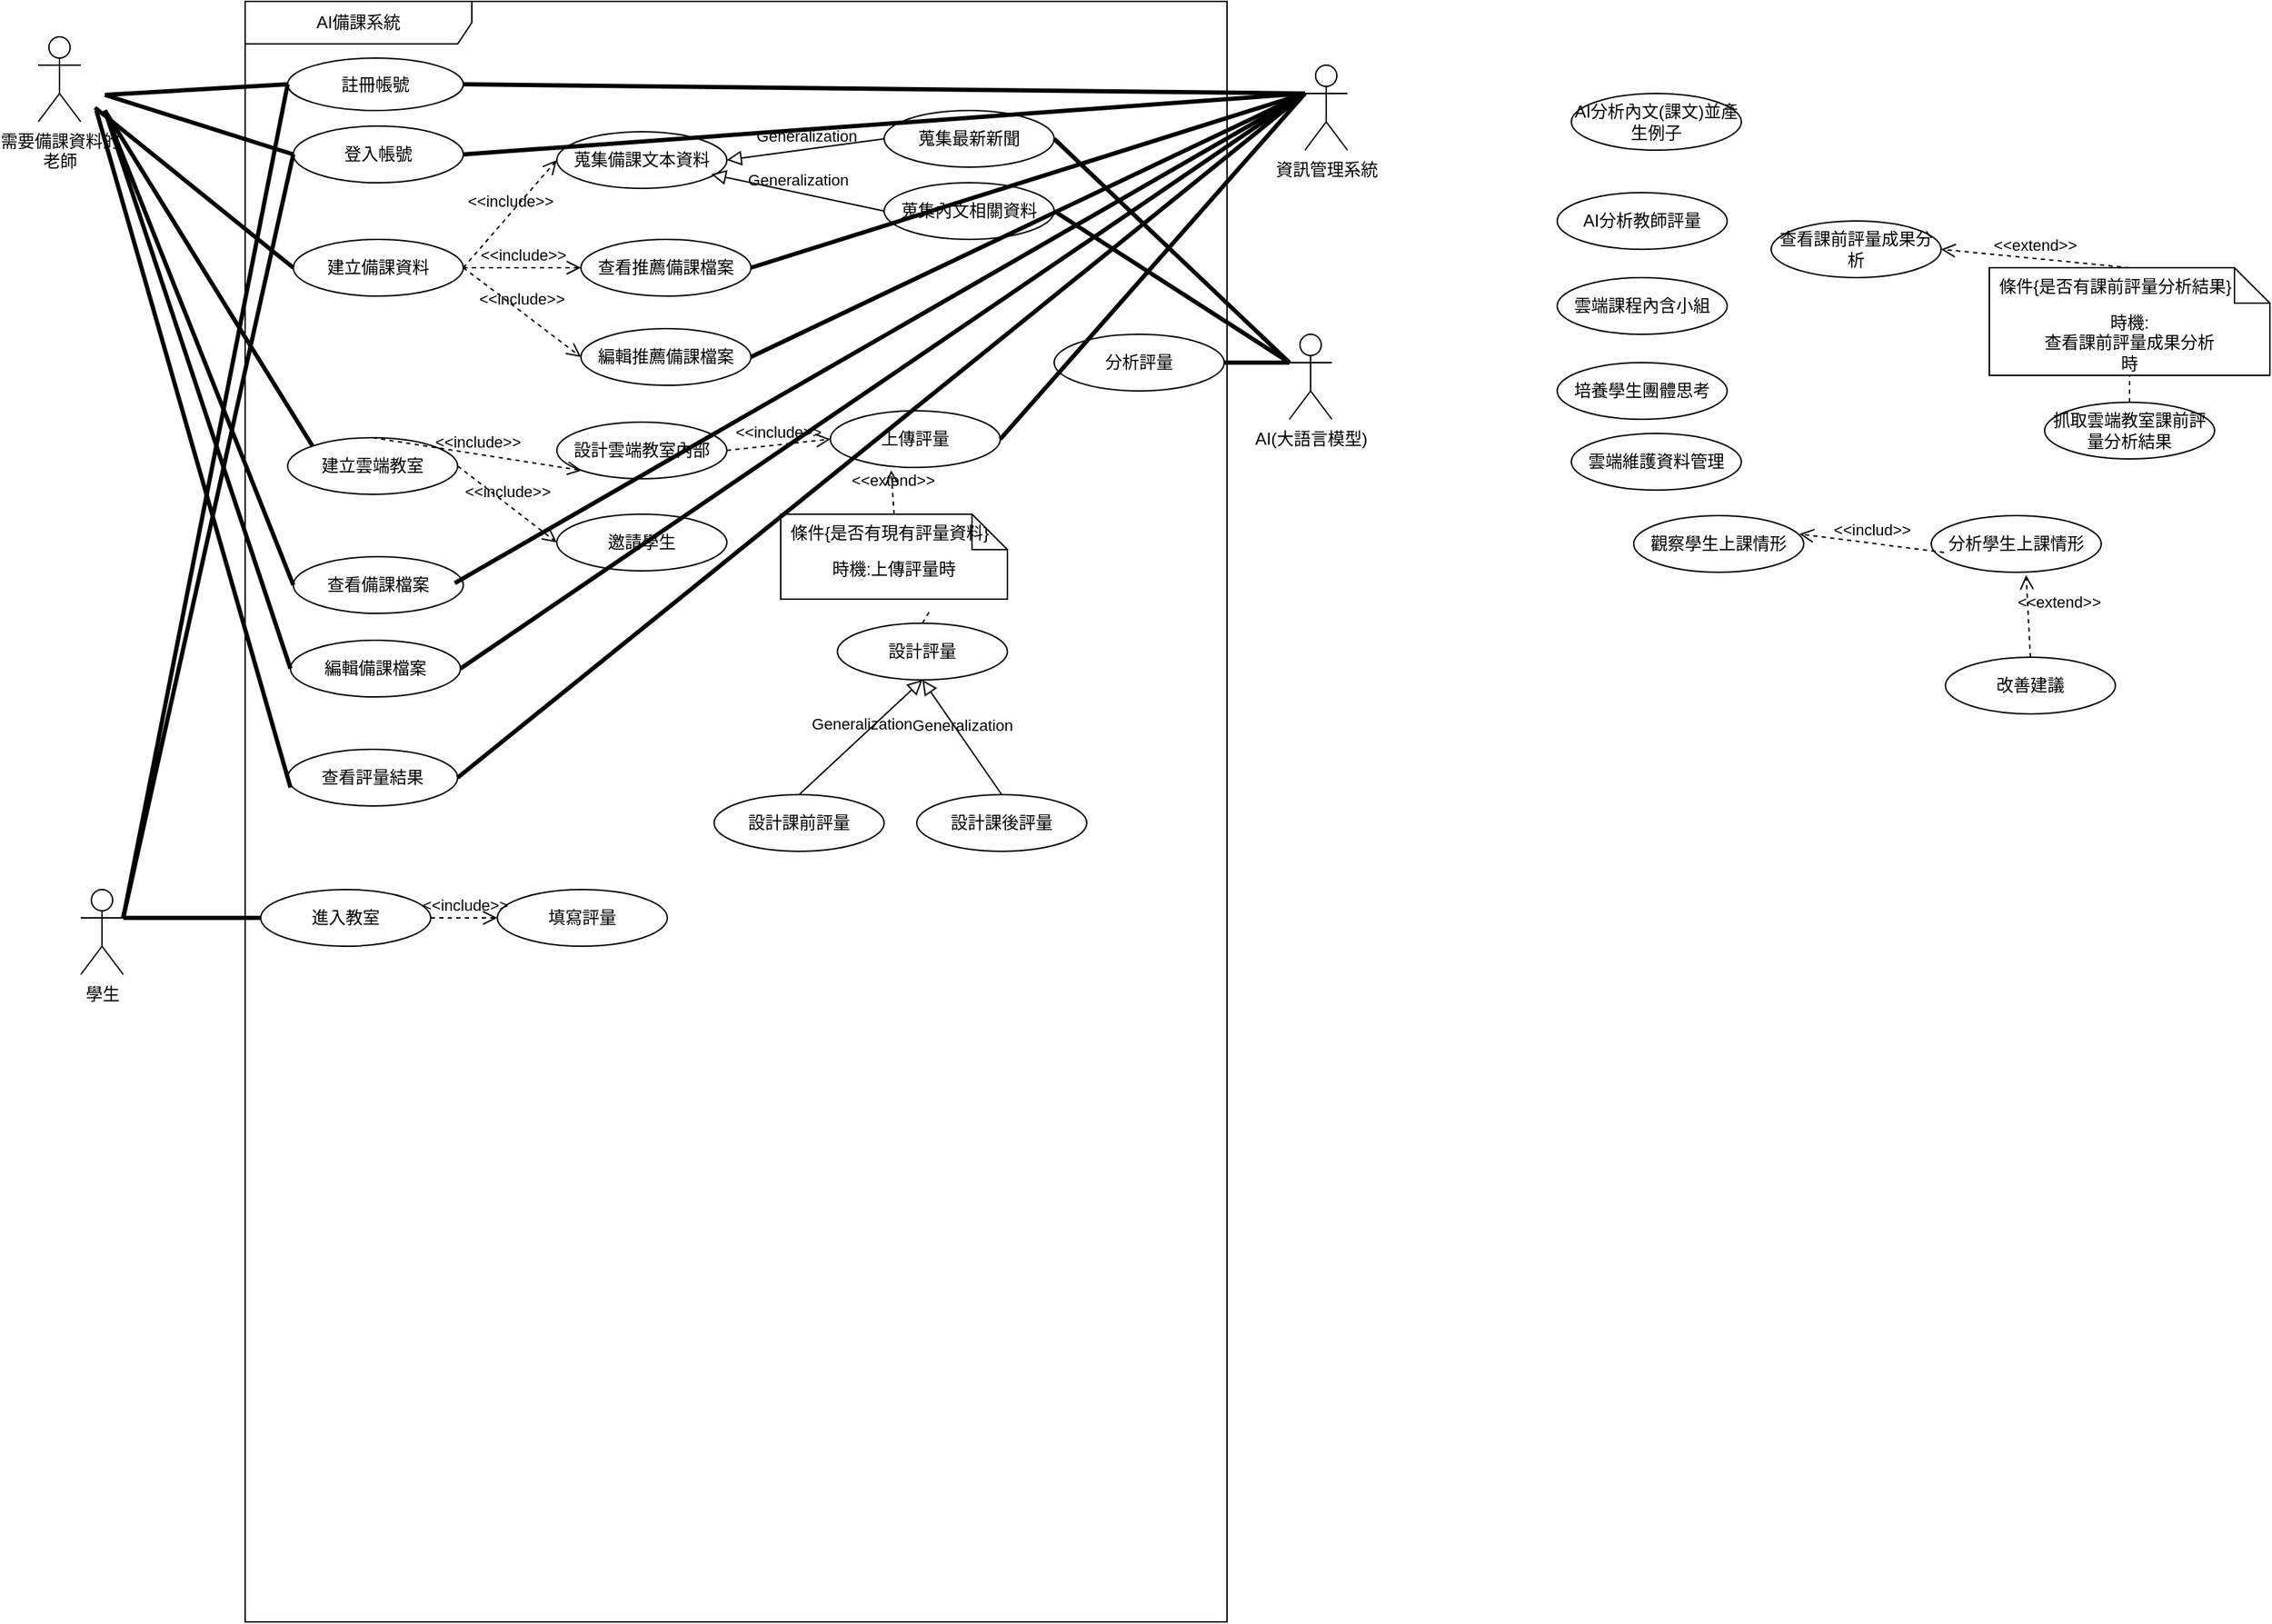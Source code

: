 <mxfile version="25.0.3" pages="2">
  <diagram name="第 1 页" id="czv0dz-GBIxx080b_6wI">
    <mxGraphModel dx="794" dy="1615" grid="1" gridSize="11" guides="1" tooltips="1" connect="1" arrows="1" fold="1" page="1" pageScale="1" pageWidth="827" pageHeight="1169" math="0" shadow="0">
      <root>
        <mxCell id="0" />
        <mxCell id="1" parent="0" />
        <mxCell id="lKGrQ2MK0r0M78TdMLY--1" value="需要備課資料的&lt;div&gt;老師&lt;/div&gt;&lt;div&gt;&lt;br&gt;&lt;/div&gt;" style="shape=umlActor;verticalLabelPosition=bottom;verticalAlign=top;html=1;" parent="1" vertex="1">
          <mxGeometry x="30" y="-360" width="30" height="60" as="geometry" />
        </mxCell>
        <mxCell id="Dm8r0YIzHr2bbyU3Pss4-1" value="AI備課系統" style="shape=umlFrame;whiteSpace=wrap;html=1;pointerEvents=0;recursiveResize=0;container=1;collapsible=0;width=160;" parent="1" vertex="1">
          <mxGeometry x="176" y="-385" width="693" height="1144" as="geometry" />
        </mxCell>
        <mxCell id="8fR5_x-3oUHtHIp3af_6-4" value="登入帳號" style="ellipse;html=1;whiteSpace=wrap;" parent="Dm8r0YIzHr2bbyU3Pss4-1" vertex="1">
          <mxGeometry x="34" y="88" width="120" height="40" as="geometry" />
        </mxCell>
        <mxCell id="8fR5_x-3oUHtHIp3af_6-3" value="&lt;div&gt;蒐集備課文本資料&lt;/div&gt;" style="ellipse;html=1;whiteSpace=wrap;" parent="Dm8r0YIzHr2bbyU3Pss4-1" vertex="1">
          <mxGeometry x="220" y="92" width="120" height="40" as="geometry" />
        </mxCell>
        <mxCell id="8fR5_x-3oUHtHIp3af_6-7" value="蒐集最新新聞" style="ellipse;html=1;whiteSpace=wrap;" parent="Dm8r0YIzHr2bbyU3Pss4-1" vertex="1">
          <mxGeometry x="451" y="77" width="120" height="40" as="geometry" />
        </mxCell>
        <mxCell id="8fR5_x-3oUHtHIp3af_6-8" value="蒐集內文相關資料" style="ellipse;html=1;whiteSpace=wrap;" parent="Dm8r0YIzHr2bbyU3Pss4-1" vertex="1">
          <mxGeometry x="451" y="128" width="120" height="40" as="geometry" />
        </mxCell>
        <mxCell id="2" value="註冊帳號" style="ellipse;html=1;whiteSpace=wrap;" parent="Dm8r0YIzHr2bbyU3Pss4-1" vertex="1">
          <mxGeometry x="30" y="40" width="124" height="37" as="geometry" />
        </mxCell>
        <mxCell id="9" value="Generalization" style="endArrow=block;html=1;rounded=0;align=center;verticalAlign=bottom;endFill=0;labelBackgroundColor=none;endSize=8;entryX=1;entryY=0.5;entryDx=0;entryDy=0;exitX=0;exitY=0.5;exitDx=0;exitDy=0;" parent="Dm8r0YIzHr2bbyU3Pss4-1" source="8fR5_x-3oUHtHIp3af_6-7" target="8fR5_x-3oUHtHIp3af_6-3" edge="1">
          <mxGeometry relative="1" as="geometry">
            <mxPoint x="198" y="200" as="sourcePoint" />
            <mxPoint x="203" y="260" as="targetPoint" />
            <Array as="points" />
          </mxGeometry>
        </mxCell>
        <mxCell id="10" value="" style="resizable=0;html=1;align=center;verticalAlign=top;labelBackgroundColor=none;" parent="9" connectable="0" vertex="1">
          <mxGeometry relative="1" as="geometry" />
        </mxCell>
        <mxCell id="11" value="Generalization" style="endArrow=block;html=1;rounded=0;align=center;verticalAlign=bottom;endFill=0;labelBackgroundColor=none;endSize=8;exitX=0;exitY=0.5;exitDx=0;exitDy=0;entryX=0.908;entryY=0.75;entryDx=0;entryDy=0;entryPerimeter=0;" parent="Dm8r0YIzHr2bbyU3Pss4-1" source="8fR5_x-3oUHtHIp3af_6-8" target="8fR5_x-3oUHtHIp3af_6-3" edge="1">
          <mxGeometry relative="1" as="geometry">
            <mxPoint x="261" y="141" as="sourcePoint" />
            <mxPoint x="143" y="209" as="targetPoint" />
            <Array as="points" />
          </mxGeometry>
        </mxCell>
        <mxCell id="12" value="" style="resizable=0;html=1;align=center;verticalAlign=top;labelBackgroundColor=none;" parent="11" connectable="0" vertex="1">
          <mxGeometry relative="1" as="geometry" />
        </mxCell>
        <mxCell id="14" value="建立雲端教室" style="ellipse;html=1;whiteSpace=wrap;" parent="Dm8r0YIzHr2bbyU3Pss4-1" vertex="1">
          <mxGeometry x="30" y="308" width="120" height="40" as="geometry" />
        </mxCell>
        <mxCell id="15" value="邀請學生" style="ellipse;html=1;whiteSpace=wrap;" parent="Dm8r0YIzHr2bbyU3Pss4-1" vertex="1">
          <mxGeometry x="220" y="362" width="120" height="40" as="geometry" />
        </mxCell>
        <mxCell id="16" value="&amp;lt;&amp;lt;include&amp;gt;&amp;gt;" style="endArrow=open;startArrow=none;endFill=0;startFill=0;endSize=8;html=1;verticalAlign=bottom;dashed=1;labelBackgroundColor=none;rounded=0;exitX=1;exitY=0.5;exitDx=0;exitDy=0;entryX=0;entryY=0.5;entryDx=0;entryDy=0;" parent="Dm8r0YIzHr2bbyU3Pss4-1" source="14" target="15" edge="1">
          <mxGeometry width="160" relative="1" as="geometry">
            <mxPoint x="154" y="231" as="sourcePoint" />
            <mxPoint x="272" y="231" as="targetPoint" />
            <mxPoint as="offset" />
          </mxGeometry>
        </mxCell>
        <mxCell id="18" value="建立備課資料" style="ellipse;html=1;whiteSpace=wrap;" parent="Dm8r0YIzHr2bbyU3Pss4-1" vertex="1">
          <mxGeometry x="34" y="168" width="120" height="40" as="geometry" />
        </mxCell>
        <mxCell id="19" value="&amp;lt;&amp;lt;include&amp;gt;&amp;gt;" style="endArrow=open;startArrow=none;endFill=0;startFill=0;endSize=8;html=1;verticalAlign=bottom;dashed=1;labelBackgroundColor=none;rounded=0;exitX=1;exitY=0.5;exitDx=0;exitDy=0;entryX=0;entryY=0.5;entryDx=0;entryDy=0;" parent="Dm8r0YIzHr2bbyU3Pss4-1" source="18" target="8fR5_x-3oUHtHIp3af_6-3" edge="1">
          <mxGeometry width="160" relative="1" as="geometry">
            <mxPoint x="165" y="69.5" as="sourcePoint" />
            <mxPoint x="283" y="69.5" as="targetPoint" />
          </mxGeometry>
        </mxCell>
        <mxCell id="20" value="查看推薦備課檔案" style="ellipse;html=1;whiteSpace=wrap;" parent="Dm8r0YIzHr2bbyU3Pss4-1" vertex="1">
          <mxGeometry x="237" y="168" width="120" height="40" as="geometry" />
        </mxCell>
        <mxCell id="22" value="編輯推薦備課檔案" style="ellipse;html=1;whiteSpace=wrap;" parent="Dm8r0YIzHr2bbyU3Pss4-1" vertex="1">
          <mxGeometry x="237" y="231" width="120" height="40" as="geometry" />
        </mxCell>
        <mxCell id="26" value="&amp;lt;&amp;lt;include&amp;gt;&amp;gt;" style="endArrow=open;startArrow=none;endFill=0;startFill=0;endSize=8;html=1;verticalAlign=bottom;dashed=1;labelBackgroundColor=none;rounded=0;exitX=1;exitY=0.5;exitDx=0;exitDy=0;entryX=0;entryY=0.5;entryDx=0;entryDy=0;" parent="Dm8r0YIzHr2bbyU3Pss4-1" source="18" target="22" edge="1">
          <mxGeometry width="160" relative="1" as="geometry">
            <mxPoint x="110" y="249" as="sourcePoint" />
            <mxPoint x="143" y="209" as="targetPoint" />
          </mxGeometry>
        </mxCell>
        <mxCell id="29" value="&amp;lt;&amp;lt;include&amp;gt;&amp;gt;" style="endArrow=open;startArrow=none;endFill=0;startFill=0;endSize=8;html=1;verticalAlign=bottom;dashed=1;labelBackgroundColor=none;rounded=0;exitX=1;exitY=0.5;exitDx=0;exitDy=0;entryX=0;entryY=0.5;entryDx=0;entryDy=0;" parent="Dm8r0YIzHr2bbyU3Pss4-1" source="18" target="20" edge="1">
          <mxGeometry width="160" relative="1" as="geometry">
            <mxPoint x="88" y="271" as="sourcePoint" />
            <mxPoint x="121" y="231" as="targetPoint" />
          </mxGeometry>
        </mxCell>
        <mxCell id="31" value="查看備課檔案" style="ellipse;html=1;whiteSpace=wrap;" parent="Dm8r0YIzHr2bbyU3Pss4-1" vertex="1">
          <mxGeometry x="34" y="392" width="120" height="40" as="geometry" />
        </mxCell>
        <mxCell id="23" value="設計評量" style="ellipse;html=1;whiteSpace=wrap;" parent="Dm8r0YIzHr2bbyU3Pss4-1" vertex="1">
          <mxGeometry x="418" y="439" width="120" height="40" as="geometry" />
        </mxCell>
        <mxCell id="24" value="設計課前評量" style="ellipse;html=1;whiteSpace=wrap;" parent="Dm8r0YIzHr2bbyU3Pss4-1" vertex="1">
          <mxGeometry x="331" y="560" width="120" height="40" as="geometry" />
        </mxCell>
        <mxCell id="25" value="設計課後評量" style="ellipse;html=1;whiteSpace=wrap;" parent="Dm8r0YIzHr2bbyU3Pss4-1" vertex="1">
          <mxGeometry x="474" y="560" width="120" height="40" as="geometry" />
        </mxCell>
        <mxCell id="35" value="Generalization" style="endArrow=block;html=1;rounded=0;align=center;verticalAlign=bottom;endFill=0;labelBackgroundColor=none;endSize=8;entryX=0.5;entryY=1;entryDx=0;entryDy=0;exitX=0.5;exitY=0;exitDx=0;exitDy=0;" parent="Dm8r0YIzHr2bbyU3Pss4-1" source="25" target="23" edge="1">
          <mxGeometry relative="1" as="geometry">
            <mxPoint x="264" y="484" as="sourcePoint" />
            <mxPoint x="141.96" y="466" as="targetPoint" />
            <Array as="points" />
          </mxGeometry>
        </mxCell>
        <mxCell id="36" value="" style="resizable=0;html=1;align=center;verticalAlign=top;labelBackgroundColor=none;" parent="35" connectable="0" vertex="1">
          <mxGeometry relative="1" as="geometry" />
        </mxCell>
        <mxCell id="37" value="Generalization" style="endArrow=block;html=1;rounded=0;align=center;verticalAlign=bottom;endFill=0;labelBackgroundColor=none;endSize=8;entryX=0.5;entryY=1;entryDx=0;entryDy=0;exitX=0.5;exitY=0;exitDx=0;exitDy=0;" parent="Dm8r0YIzHr2bbyU3Pss4-1" source="24" target="23" edge="1">
          <mxGeometry relative="1" as="geometry">
            <mxPoint x="281" y="505" as="sourcePoint" />
            <mxPoint x="161.96" y="459" as="targetPoint" />
            <Array as="points" />
          </mxGeometry>
        </mxCell>
        <mxCell id="38" value="" style="resizable=0;html=1;align=center;verticalAlign=top;labelBackgroundColor=none;" parent="37" connectable="0" vertex="1">
          <mxGeometry relative="1" as="geometry" />
        </mxCell>
        <mxCell id="ryS176TaE5lFz0hFWM8S-42" value="上傳評量" style="ellipse;html=1;whiteSpace=wrap;" parent="Dm8r0YIzHr2bbyU3Pss4-1" vertex="1">
          <mxGeometry x="413" y="289" width="120" height="40" as="geometry" />
        </mxCell>
        <mxCell id="ryS176TaE5lFz0hFWM8S-53" value="設計雲端教室內部" style="ellipse;html=1;whiteSpace=wrap;" parent="Dm8r0YIzHr2bbyU3Pss4-1" vertex="1">
          <mxGeometry x="220" y="297" width="120" height="40" as="geometry" />
        </mxCell>
        <mxCell id="ryS176TaE5lFz0hFWM8S-56" value="&amp;lt;&amp;lt;include&amp;gt;&amp;gt;" style="endArrow=open;startArrow=none;endFill=0;startFill=0;endSize=8;html=1;verticalAlign=bottom;dashed=1;labelBackgroundColor=none;rounded=0;exitX=0.5;exitY=0;exitDx=0;exitDy=0;entryX=0;entryY=1;entryDx=0;entryDy=0;" parent="Dm8r0YIzHr2bbyU3Pss4-1" source="14" target="ryS176TaE5lFz0hFWM8S-53" edge="1">
          <mxGeometry width="160" relative="1" as="geometry">
            <mxPoint x="153" y="360" as="sourcePoint" />
            <mxPoint x="276" y="423" as="targetPoint" />
            <mxPoint as="offset" />
          </mxGeometry>
        </mxCell>
        <mxCell id="ryS176TaE5lFz0hFWM8S-60" value="" style="endArrow=none;startArrow=none;endFill=0;startFill=0;endSize=8;html=1;verticalAlign=bottom;labelBackgroundColor=none;strokeWidth=3;rounded=0;entryX=0;entryY=0;entryDx=0;entryDy=0;" parent="Dm8r0YIzHr2bbyU3Pss4-1" target="14" edge="1">
          <mxGeometry width="160" relative="1" as="geometry">
            <mxPoint x="-99" y="77" as="sourcePoint" />
            <mxPoint x="63" y="275" as="targetPoint" />
          </mxGeometry>
        </mxCell>
        <mxCell id="ryS176TaE5lFz0hFWM8S-65" value="時機:上傳評量時" style="shape=note2;boundedLbl=1;whiteSpace=wrap;html=1;size=25;verticalAlign=top;align=center;" parent="Dm8r0YIzHr2bbyU3Pss4-1" vertex="1">
          <mxGeometry x="378" y="362" width="160" height="60" as="geometry" />
        </mxCell>
        <mxCell id="ryS176TaE5lFz0hFWM8S-66" value="條件{是否有現有評量資料}" style="resizeWidth=1;part=1;strokeColor=none;fillColor=none;align=left;spacingLeft=5;" parent="ryS176TaE5lFz0hFWM8S-65" vertex="1">
          <mxGeometry width="160" height="25" relative="1" as="geometry" />
        </mxCell>
        <mxCell id="ryS176TaE5lFz0hFWM8S-67" value="" style="endArrow=none;startArrow=none;endFill=0;startFill=0;endSize=8;html=1;verticalAlign=bottom;dashed=1;labelBackgroundColor=none;rounded=0;exitX=0.5;exitY=0;exitDx=0;exitDy=0;" parent="Dm8r0YIzHr2bbyU3Pss4-1" source="23" edge="1">
          <mxGeometry width="160" relative="1" as="geometry">
            <mxPoint x="452" y="343" as="sourcePoint" />
            <mxPoint x="484" y="429" as="targetPoint" />
            <mxPoint as="offset" />
          </mxGeometry>
        </mxCell>
        <mxCell id="ryS176TaE5lFz0hFWM8S-64" value="&amp;lt;&amp;lt;extend&amp;gt;&amp;gt;" style="endArrow=open;startArrow=none;endFill=0;startFill=0;endSize=8;html=1;verticalAlign=bottom;dashed=1;labelBackgroundColor=none;rounded=0;exitX=0.5;exitY=0;exitDx=0;exitDy=0;entryX=0.358;entryY=1.05;entryDx=0;entryDy=0;entryPerimeter=0;" parent="Dm8r0YIzHr2bbyU3Pss4-1" source="ryS176TaE5lFz0hFWM8S-66" target="ryS176TaE5lFz0hFWM8S-42" edge="1">
          <mxGeometry width="160" relative="1" as="geometry">
            <mxPoint x="-142" y="627" as="sourcePoint" />
            <mxPoint x="200.96" y="323" as="targetPoint" />
            <mxPoint as="offset" />
          </mxGeometry>
        </mxCell>
        <mxCell id="ryS176TaE5lFz0hFWM8S-68" value="&amp;lt;&amp;lt;include&amp;gt;&amp;gt;" style="endArrow=open;startArrow=none;endFill=0;startFill=0;endSize=8;html=1;verticalAlign=bottom;dashed=1;labelBackgroundColor=none;rounded=0;exitX=1;exitY=0.5;exitDx=0;exitDy=0;entryX=0;entryY=0.5;entryDx=0;entryDy=0;" parent="Dm8r0YIzHr2bbyU3Pss4-1" source="ryS176TaE5lFz0hFWM8S-53" target="ryS176TaE5lFz0hFWM8S-42" edge="1">
          <mxGeometry width="160" relative="1" as="geometry">
            <mxPoint x="153" y="360" as="sourcePoint" />
            <mxPoint x="276" y="423" as="targetPoint" />
            <mxPoint as="offset" />
          </mxGeometry>
        </mxCell>
        <mxCell id="ryS176TaE5lFz0hFWM8S-69" value="查看評量結果" style="ellipse;html=1;whiteSpace=wrap;" parent="Dm8r0YIzHr2bbyU3Pss4-1" vertex="1">
          <mxGeometry x="30" y="528" width="120" height="40" as="geometry" />
        </mxCell>
        <mxCell id="ryS176TaE5lFz0hFWM8S-71" value="編輯備課檔案" style="ellipse;html=1;whiteSpace=wrap;" parent="Dm8r0YIzHr2bbyU3Pss4-1" vertex="1">
          <mxGeometry x="32" y="451" width="120" height="40" as="geometry" />
        </mxCell>
        <mxCell id="-euwn4MVrjBJuAJiLLKs-41" value="分析評量" style="ellipse;html=1;whiteSpace=wrap;" parent="Dm8r0YIzHr2bbyU3Pss4-1" vertex="1">
          <mxGeometry x="571" y="235" width="120" height="40" as="geometry" />
        </mxCell>
        <mxCell id="WlC1M2gzcZSqeRs7vtw5-38" value="填寫評量" style="ellipse;html=1;whiteSpace=wrap;" vertex="1" parent="Dm8r0YIzHr2bbyU3Pss4-1">
          <mxGeometry x="178" y="627" width="120" height="40" as="geometry" />
        </mxCell>
        <mxCell id="WlC1M2gzcZSqeRs7vtw5-39" value="進入教室" style="ellipse;html=1;whiteSpace=wrap;" vertex="1" parent="Dm8r0YIzHr2bbyU3Pss4-1">
          <mxGeometry x="11" y="627" width="120" height="40" as="geometry" />
        </mxCell>
        <mxCell id="WlC1M2gzcZSqeRs7vtw5-41" value="&amp;lt;&amp;lt;include&amp;gt;&amp;gt;" style="endArrow=open;startArrow=none;endFill=0;startFill=0;endSize=8;html=1;verticalAlign=bottom;dashed=1;labelBackgroundColor=none;rounded=0;exitX=1;exitY=0.5;exitDx=0;exitDy=0;entryX=0;entryY=0.5;entryDx=0;entryDy=0;" edge="1" parent="Dm8r0YIzHr2bbyU3Pss4-1" source="WlC1M2gzcZSqeRs7vtw5-39" target="WlC1M2gzcZSqeRs7vtw5-38">
          <mxGeometry width="160" relative="1" as="geometry">
            <mxPoint x="121" y="694" as="sourcePoint" />
            <mxPoint x="191" y="748" as="targetPoint" />
            <mxPoint as="offset" />
          </mxGeometry>
        </mxCell>
        <mxCell id="Dm8r0YIzHr2bbyU3Pss4-9" value="培養學生團體思考" style="ellipse;html=1;whiteSpace=wrap;" parent="1" vertex="1">
          <mxGeometry x="1102" y="-130" width="120" height="40" as="geometry" />
        </mxCell>
        <mxCell id="Dm8r0YIzHr2bbyU3Pss4-3" value="雲端課程內含小組&lt;span style=&quot;color: rgba(0, 0, 0, 0); font-family: monospace; font-size: 0px; text-align: start; text-wrap: nowrap;&quot;&gt;%3CmxGraphModel%3E%3Croot%3E%3CmxCell%20id%3D%220%22%2F%3E%3CmxCell%20id%3D%221%22%20parent%3D%220%22%2F%3E%3CmxCell%20id%3D%222%22%20value%3D%22%E9%9B%B2%E7%AB%AF%E7%B6%AD%E8%AD%B7%E8%B3%87%E6%96%99%E7%AE%A1%E7%90%86%22%20style%3D%22ellipse%3Bhtml%3D1%3BwhiteSpace%3Dwrap%3B%22%20vertex%3D%221%22%20parent%3D%221%22%3E%3CmxGeometry%20x%3D%22220%22%20y%3D%22-330%22%20width%3D%22120%22%20height%3D%2240%22%20as%3D%22geometry%22%2F%3E%3C%2FmxCell%3E%3C%2Froot%3E%3C%2FmxGraphModel%3E&lt;/span&gt;" style="ellipse;html=1;whiteSpace=wrap;" parent="1" vertex="1">
          <mxGeometry x="1102" y="-190" width="120" height="40" as="geometry" />
        </mxCell>
        <mxCell id="Dm8r0YIzHr2bbyU3Pss4-5" value="AI分析教師評量" style="ellipse;html=1;whiteSpace=wrap;" parent="1" vertex="1">
          <mxGeometry x="1102" y="-250" width="120" height="40" as="geometry" />
        </mxCell>
        <mxCell id="Dm8r0YIzHr2bbyU3Pss4-4" value="AI分析內文(課文)並產生例子" style="ellipse;html=1;whiteSpace=wrap;" parent="1" vertex="1">
          <mxGeometry x="1112" y="-320" width="120" height="40" as="geometry" />
        </mxCell>
        <mxCell id="Dm8r0YIzHr2bbyU3Pss4-2" value="雲端維護資料管理" style="ellipse;html=1;whiteSpace=wrap;" parent="1" vertex="1">
          <mxGeometry x="1112" y="-80" width="120" height="40" as="geometry" />
        </mxCell>
        <mxCell id="8fR5_x-3oUHtHIp3af_6-25" value="" style="endArrow=none;startArrow=none;endFill=0;startFill=0;endSize=8;html=1;verticalAlign=bottom;labelBackgroundColor=none;strokeWidth=3;rounded=0;entryX=0;entryY=0.5;entryDx=0;entryDy=0;" parent="1" target="18" edge="1">
          <mxGeometry width="160" relative="1" as="geometry">
            <mxPoint x="70" y="-310" as="sourcePoint" />
            <mxPoint x="230" y="-310" as="targetPoint" />
          </mxGeometry>
        </mxCell>
        <mxCell id="8fR5_x-3oUHtHIp3af_6-28" value="學生" style="shape=umlActor;verticalLabelPosition=bottom;verticalAlign=top;html=1;" parent="1" vertex="1">
          <mxGeometry x="60" y="242" width="30" height="60" as="geometry" />
        </mxCell>
        <mxCell id="6" value="" style="endArrow=none;startArrow=none;endFill=0;startFill=0;endSize=8;html=1;verticalAlign=bottom;labelBackgroundColor=none;strokeWidth=3;rounded=0;entryX=0;entryY=0.5;entryDx=0;entryDy=0;" parent="1" target="2" edge="1">
          <mxGeometry width="160" relative="1" as="geometry">
            <mxPoint x="77" y="-319" as="sourcePoint" />
            <mxPoint x="231" y="-190" as="targetPoint" />
          </mxGeometry>
        </mxCell>
        <mxCell id="7" value="" style="endArrow=none;startArrow=none;endFill=0;startFill=0;endSize=8;html=1;verticalAlign=bottom;labelBackgroundColor=none;strokeWidth=3;rounded=0;entryX=0;entryY=0.5;entryDx=0;entryDy=0;" parent="1" target="8fR5_x-3oUHtHIp3af_6-4" edge="1">
          <mxGeometry width="160" relative="1" as="geometry">
            <mxPoint x="77" y="-319" as="sourcePoint" />
            <mxPoint x="242" y="-145" as="targetPoint" />
          </mxGeometry>
        </mxCell>
        <mxCell id="8fR5_x-3oUHtHIp3af_6-2" value="觀察學生上課情形" style="ellipse;html=1;whiteSpace=wrap;" parent="1" vertex="1">
          <mxGeometry x="1156" y="-22" width="120" height="40" as="geometry" />
        </mxCell>
        <mxCell id="8fR5_x-3oUHtHIp3af_6-20" value="分析學生上課情形" style="ellipse;html=1;whiteSpace=wrap;" parent="1" vertex="1">
          <mxGeometry x="1366" y="-22" width="120" height="40" as="geometry" />
        </mxCell>
        <mxCell id="8fR5_x-3oUHtHIp3af_6-21" value="改善建議" style="ellipse;html=1;whiteSpace=wrap;" parent="1" vertex="1">
          <mxGeometry x="1376" y="78" width="120" height="40" as="geometry" />
        </mxCell>
        <mxCell id="8fR5_x-3oUHtHIp3af_6-24" value="&amp;lt;&amp;lt;includ&amp;gt;&amp;gt;" style="endArrow=open;startArrow=none;endFill=0;startFill=0;endSize=8;html=1;verticalAlign=bottom;dashed=1;labelBackgroundColor=none;rounded=0;exitX=0.075;exitY=0.65;exitDx=0;exitDy=0;exitPerimeter=0;entryX=0.975;entryY=0.325;entryDx=0;entryDy=0;entryPerimeter=0;" parent="1" source="8fR5_x-3oUHtHIp3af_6-20" target="8fR5_x-3oUHtHIp3af_6-2" edge="1">
          <mxGeometry width="160" relative="1" as="geometry">
            <mxPoint x="975" y="-12" as="sourcePoint" />
            <mxPoint x="655" y="-105" as="targetPoint" />
          </mxGeometry>
        </mxCell>
        <mxCell id="8fR5_x-3oUHtHIp3af_6-23" value="&amp;lt;&amp;lt;extend&amp;gt;&amp;gt;" style="endArrow=open;startArrow=none;endFill=0;startFill=0;endSize=8;html=1;verticalAlign=bottom;dashed=1;labelBackgroundColor=none;rounded=0;entryX=0.558;entryY=1.05;entryDx=0;entryDy=0;exitX=0.5;exitY=0;exitDx=0;exitDy=0;entryPerimeter=0;" parent="1" source="8fR5_x-3oUHtHIp3af_6-21" target="8fR5_x-3oUHtHIp3af_6-20" edge="1">
          <mxGeometry x="-0.004" y="-22" width="160" relative="1" as="geometry">
            <mxPoint x="795" y="-55" as="sourcePoint" />
            <mxPoint x="898" y="-22" as="targetPoint" />
            <mxPoint as="offset" />
          </mxGeometry>
        </mxCell>
        <mxCell id="34" value="" style="endArrow=none;startArrow=none;endFill=0;startFill=0;endSize=8;html=1;verticalAlign=bottom;labelBackgroundColor=none;strokeWidth=3;rounded=0;entryX=0;entryY=0.5;entryDx=0;entryDy=0;" parent="1" target="31" edge="1">
          <mxGeometry width="160" relative="1" as="geometry">
            <mxPoint x="77" y="-308" as="sourcePoint" />
            <mxPoint x="221" y="-55" as="targetPoint" />
          </mxGeometry>
        </mxCell>
        <mxCell id="ryS176TaE5lFz0hFWM8S-70" value="" style="endArrow=none;startArrow=none;endFill=0;startFill=0;endSize=8;html=1;verticalAlign=bottom;labelBackgroundColor=none;strokeWidth=3;rounded=0;entryX=0.017;entryY=0.675;entryDx=0;entryDy=0;entryPerimeter=0;" parent="1" target="ryS176TaE5lFz0hFWM8S-69" edge="1">
          <mxGeometry width="160" relative="1" as="geometry">
            <mxPoint x="71" y="-308" as="sourcePoint" />
            <mxPoint x="204" y="38" as="targetPoint" />
          </mxGeometry>
        </mxCell>
        <mxCell id="ryS176TaE5lFz0hFWM8S-72" value="" style="endArrow=none;startArrow=none;endFill=0;startFill=0;endSize=8;html=1;verticalAlign=bottom;labelBackgroundColor=none;strokeWidth=3;rounded=0;entryX=0;entryY=0.5;entryDx=0;entryDy=0;" parent="1" target="ryS176TaE5lFz0hFWM8S-71" edge="1">
          <mxGeometry width="160" relative="1" as="geometry">
            <mxPoint x="77" y="-308" as="sourcePoint" />
            <mxPoint x="223.04" y="104" as="targetPoint" />
          </mxGeometry>
        </mxCell>
        <mxCell id="21" value="&lt;div&gt;查看課前評量成果分析&lt;/div&gt;" style="ellipse;html=1;whiteSpace=wrap;" parent="1" vertex="1">
          <mxGeometry x="1253" y="-230" width="120" height="40" as="geometry" />
        </mxCell>
        <mxCell id="ryS176TaE5lFz0hFWM8S-47" value="時機:&lt;div&gt;查看課前評量成果分析&lt;/div&gt;時" style="shape=note2;boundedLbl=1;whiteSpace=wrap;html=1;size=25;verticalAlign=top;align=center;" parent="1" vertex="1">
          <mxGeometry x="1407" y="-197" width="198" height="76" as="geometry" />
        </mxCell>
        <mxCell id="ryS176TaE5lFz0hFWM8S-48" value="條件{是否有課前評量分析結果}" style="resizeWidth=1;part=1;strokeColor=none;fillColor=none;align=left;spacingLeft=5;" parent="ryS176TaE5lFz0hFWM8S-47" vertex="1">
          <mxGeometry width="198" height="25" relative="1" as="geometry" />
        </mxCell>
        <mxCell id="ryS176TaE5lFz0hFWM8S-57" value="抓取雲端教室課前評量分析結果" style="ellipse;html=1;whiteSpace=wrap;" parent="1" vertex="1">
          <mxGeometry x="1446" y="-102" width="120" height="40" as="geometry" />
        </mxCell>
        <mxCell id="ryS176TaE5lFz0hFWM8S-46" value="&amp;lt;&amp;lt;extend&amp;gt;&amp;gt;" style="endArrow=open;startArrow=none;endFill=0;startFill=0;endSize=8;html=1;verticalAlign=bottom;dashed=1;labelBackgroundColor=none;rounded=0;exitX=0.5;exitY=0;exitDx=0;exitDy=0;entryX=1;entryY=0.5;entryDx=0;entryDy=0;" parent="1" source="ryS176TaE5lFz0hFWM8S-48" target="21" edge="1">
          <mxGeometry width="160" relative="1" as="geometry">
            <mxPoint x="186" y="177" as="sourcePoint" />
            <mxPoint x="587" y="-213" as="targetPoint" />
            <mxPoint as="offset" />
          </mxGeometry>
        </mxCell>
        <mxCell id="ryS176TaE5lFz0hFWM8S-58" value="" style="endArrow=none;startArrow=none;endFill=0;startFill=0;endSize=8;html=1;verticalAlign=bottom;dashed=1;labelBackgroundColor=none;rounded=0;entryX=0.5;entryY=1;entryDx=0;entryDy=0;entryPerimeter=0;exitX=0.5;exitY=0;exitDx=0;exitDy=0;" parent="1" source="ryS176TaE5lFz0hFWM8S-57" target="ryS176TaE5lFz0hFWM8S-47" edge="1">
          <mxGeometry width="160" relative="1" as="geometry">
            <mxPoint x="978" y="-121" as="sourcePoint" />
            <mxPoint x="941" y="-46" as="targetPoint" />
            <mxPoint as="offset" />
          </mxGeometry>
        </mxCell>
        <mxCell id="-euwn4MVrjBJuAJiLLKs-38" value="AI(大語言模型)" style="shape=umlActor;verticalLabelPosition=bottom;verticalAlign=top;html=1;" parent="1" vertex="1">
          <mxGeometry x="913" y="-150" width="30" height="60" as="geometry" />
        </mxCell>
        <mxCell id="-euwn4MVrjBJuAJiLLKs-39" value="" style="endArrow=none;startArrow=none;endFill=0;startFill=0;endSize=8;html=1;verticalAlign=bottom;labelBackgroundColor=none;strokeWidth=3;rounded=0;entryX=0;entryY=0.333;entryDx=0;entryDy=0;entryPerimeter=0;exitX=1;exitY=0.5;exitDx=0;exitDy=0;" parent="1" source="8fR5_x-3oUHtHIp3af_6-7" target="-euwn4MVrjBJuAJiLLKs-38" edge="1">
          <mxGeometry width="160" relative="1" as="geometry">
            <mxPoint x="792" y="-264" as="sourcePoint" />
            <mxPoint x="952" y="-264" as="targetPoint" />
          </mxGeometry>
        </mxCell>
        <mxCell id="-euwn4MVrjBJuAJiLLKs-40" value="" style="endArrow=none;startArrow=none;endFill=0;startFill=0;endSize=8;html=1;verticalAlign=bottom;labelBackgroundColor=none;strokeWidth=3;rounded=0;exitX=1;exitY=0.5;exitDx=0;exitDy=0;entryX=0;entryY=0.333;entryDx=0;entryDy=0;entryPerimeter=0;" parent="1" source="8fR5_x-3oUHtHIp3af_6-8" edge="1" target="-euwn4MVrjBJuAJiLLKs-38">
          <mxGeometry width="160" relative="1" as="geometry">
            <mxPoint x="733" y="-277" as="sourcePoint" />
            <mxPoint x="847" y="-132" as="targetPoint" />
          </mxGeometry>
        </mxCell>
        <mxCell id="-euwn4MVrjBJuAJiLLKs-42" value="" style="endArrow=none;startArrow=none;endFill=0;startFill=0;endSize=8;html=1;verticalAlign=bottom;labelBackgroundColor=none;strokeWidth=3;rounded=0;exitX=1;exitY=0.5;exitDx=0;exitDy=0;entryX=0;entryY=0.333;entryDx=0;entryDy=0;entryPerimeter=0;" parent="1" source="-euwn4MVrjBJuAJiLLKs-41" target="-euwn4MVrjBJuAJiLLKs-38" edge="1">
          <mxGeometry width="160" relative="1" as="geometry">
            <mxPoint x="716" y="-179" as="sourcePoint" />
            <mxPoint x="816" y="-74" as="targetPoint" />
          </mxGeometry>
        </mxCell>
        <mxCell id="-euwn4MVrjBJuAJiLLKs-43" value="資訊管理系統" style="shape=umlActor;verticalLabelPosition=bottom;verticalAlign=top;html=1;" parent="1" vertex="1">
          <mxGeometry x="924" y="-340" width="30" height="60" as="geometry" />
        </mxCell>
        <mxCell id="WlC1M2gzcZSqeRs7vtw5-40" value="" style="endArrow=none;startArrow=none;endFill=0;startFill=0;endSize=8;html=1;verticalAlign=bottom;labelBackgroundColor=none;strokeWidth=3;rounded=0;exitX=1;exitY=0.333;exitDx=0;exitDy=0;exitPerimeter=0;entryX=0;entryY=0.5;entryDx=0;entryDy=0;" edge="1" parent="1" source="8fR5_x-3oUHtHIp3af_6-28" target="WlC1M2gzcZSqeRs7vtw5-39">
          <mxGeometry width="160" relative="1" as="geometry">
            <mxPoint x="55" y="374" as="sourcePoint" />
            <mxPoint x="215" y="374" as="targetPoint" />
          </mxGeometry>
        </mxCell>
        <mxCell id="WlC1M2gzcZSqeRs7vtw5-42" value="" style="endArrow=none;startArrow=none;endFill=0;startFill=0;endSize=8;html=1;verticalAlign=bottom;labelBackgroundColor=none;strokeWidth=3;rounded=0;entryX=0;entryY=0.5;entryDx=0;entryDy=0;exitX=1;exitY=0.333;exitDx=0;exitDy=0;exitPerimeter=0;" edge="1" parent="1" source="8fR5_x-3oUHtHIp3af_6-28" target="2">
          <mxGeometry width="160" relative="1" as="geometry">
            <mxPoint x="99" y="264" as="sourcePoint" />
            <mxPoint x="198" y="198" as="targetPoint" />
          </mxGeometry>
        </mxCell>
        <mxCell id="WlC1M2gzcZSqeRs7vtw5-43" value="" style="endArrow=none;startArrow=none;endFill=0;startFill=0;endSize=8;html=1;verticalAlign=bottom;labelBackgroundColor=none;strokeWidth=3;rounded=0;exitX=1;exitY=0.333;exitDx=0;exitDy=0;exitPerimeter=0;entryX=0;entryY=0.5;entryDx=0;entryDy=0;" edge="1" parent="1" source="8fR5_x-3oUHtHIp3af_6-28" target="8fR5_x-3oUHtHIp3af_6-4">
          <mxGeometry width="160" relative="1" as="geometry">
            <mxPoint x="112" y="284" as="sourcePoint" />
            <mxPoint x="209" y="284" as="targetPoint" />
          </mxGeometry>
        </mxCell>
        <mxCell id="WlC1M2gzcZSqeRs7vtw5-44" value="" style="endArrow=none;startArrow=none;endFill=0;startFill=0;endSize=8;html=1;verticalAlign=bottom;labelBackgroundColor=none;strokeWidth=3;rounded=0;entryX=0;entryY=0.333;entryDx=0;entryDy=0;entryPerimeter=0;exitX=1;exitY=0.5;exitDx=0;exitDy=0;" edge="1" parent="1" source="2" target="-euwn4MVrjBJuAJiLLKs-43">
          <mxGeometry width="160" relative="1" as="geometry">
            <mxPoint x="758" y="-320" as="sourcePoint" />
            <mxPoint x="858" y="-162" as="targetPoint" />
          </mxGeometry>
        </mxCell>
        <mxCell id="WlC1M2gzcZSqeRs7vtw5-46" value="" style="endArrow=none;startArrow=none;endFill=0;startFill=0;endSize=8;html=1;verticalAlign=bottom;labelBackgroundColor=none;strokeWidth=3;rounded=0;entryX=0;entryY=0.333;entryDx=0;entryDy=0;entryPerimeter=0;exitX=1;exitY=0.5;exitDx=0;exitDy=0;" edge="1" parent="1" source="20" target="-euwn4MVrjBJuAJiLLKs-43">
          <mxGeometry width="160" relative="1" as="geometry">
            <mxPoint x="341" y="-315" as="sourcePoint" />
            <mxPoint x="858" y="-279" as="targetPoint" />
          </mxGeometry>
        </mxCell>
        <mxCell id="WlC1M2gzcZSqeRs7vtw5-47" value="" style="endArrow=none;startArrow=none;endFill=0;startFill=0;endSize=8;html=1;verticalAlign=bottom;labelBackgroundColor=none;strokeWidth=3;rounded=0;entryX=0;entryY=0.333;entryDx=0;entryDy=0;entryPerimeter=0;exitX=1;exitY=0.5;exitDx=0;exitDy=0;" edge="1" parent="1" source="8fR5_x-3oUHtHIp3af_6-4" target="-euwn4MVrjBJuAJiLLKs-43">
          <mxGeometry width="160" relative="1" as="geometry">
            <mxPoint x="352" y="-304" as="sourcePoint" />
            <mxPoint x="869" y="-268" as="targetPoint" />
          </mxGeometry>
        </mxCell>
        <mxCell id="WlC1M2gzcZSqeRs7vtw5-49" value="" style="endArrow=none;startArrow=none;endFill=0;startFill=0;endSize=8;html=1;verticalAlign=bottom;labelBackgroundColor=none;strokeWidth=3;rounded=0;entryX=0;entryY=0.333;entryDx=0;entryDy=0;entryPerimeter=0;exitX=1;exitY=0.5;exitDx=0;exitDy=0;" edge="1" parent="1" source="22" target="-euwn4MVrjBJuAJiLLKs-43">
          <mxGeometry width="160" relative="1" as="geometry">
            <mxPoint x="544" y="-186" as="sourcePoint" />
            <mxPoint x="847" y="-309" as="targetPoint" />
          </mxGeometry>
        </mxCell>
        <mxCell id="WlC1M2gzcZSqeRs7vtw5-50" value="" style="endArrow=none;startArrow=none;endFill=0;startFill=0;endSize=8;html=1;verticalAlign=bottom;labelBackgroundColor=none;strokeWidth=3;rounded=0;entryX=0;entryY=0.333;entryDx=0;entryDy=0;entryPerimeter=0;exitX=1;exitY=0.5;exitDx=0;exitDy=0;" edge="1" parent="1" source="ryS176TaE5lFz0hFWM8S-42" target="-euwn4MVrjBJuAJiLLKs-43">
          <mxGeometry width="160" relative="1" as="geometry">
            <mxPoint x="544" y="-123" as="sourcePoint" />
            <mxPoint x="847" y="-309" as="targetPoint" />
          </mxGeometry>
        </mxCell>
        <mxCell id="WlC1M2gzcZSqeRs7vtw5-51" value="" style="endArrow=none;startArrow=none;endFill=0;startFill=0;endSize=8;html=1;verticalAlign=bottom;labelBackgroundColor=none;strokeWidth=3;rounded=0;entryX=0;entryY=0.333;entryDx=0;entryDy=0;entryPerimeter=0;exitX=0.95;exitY=0.467;exitDx=0;exitDy=0;exitPerimeter=0;" edge="1" parent="1" source="31" target="-euwn4MVrjBJuAJiLLKs-43">
          <mxGeometry width="160" relative="1" as="geometry">
            <mxPoint x="555" y="-112" as="sourcePoint" />
            <mxPoint x="858" y="-298" as="targetPoint" />
          </mxGeometry>
        </mxCell>
        <mxCell id="WlC1M2gzcZSqeRs7vtw5-52" value="" style="endArrow=none;startArrow=none;endFill=0;startFill=0;endSize=8;html=1;verticalAlign=bottom;labelBackgroundColor=none;strokeWidth=3;rounded=0;entryX=0;entryY=0.333;entryDx=0;entryDy=0;entryPerimeter=0;exitX=1;exitY=0.5;exitDx=0;exitDy=0;" edge="1" parent="1" source="ryS176TaE5lFz0hFWM8S-71" target="-euwn4MVrjBJuAJiLLKs-43">
          <mxGeometry width="160" relative="1" as="geometry">
            <mxPoint x="566" y="-101" as="sourcePoint" />
            <mxPoint x="869" y="-287" as="targetPoint" />
          </mxGeometry>
        </mxCell>
        <mxCell id="WlC1M2gzcZSqeRs7vtw5-53" value="" style="endArrow=none;startArrow=none;endFill=0;startFill=0;endSize=8;html=1;verticalAlign=bottom;labelBackgroundColor=none;strokeWidth=3;rounded=0;entryX=0;entryY=0.333;entryDx=0;entryDy=0;entryPerimeter=0;exitX=1;exitY=0.5;exitDx=0;exitDy=0;" edge="1" parent="1" source="ryS176TaE5lFz0hFWM8S-69" target="-euwn4MVrjBJuAJiLLKs-43">
          <mxGeometry width="160" relative="1" as="geometry">
            <mxPoint x="577" y="-90" as="sourcePoint" />
            <mxPoint x="880" y="-276" as="targetPoint" />
          </mxGeometry>
        </mxCell>
      </root>
    </mxGraphModel>
  </diagram>
  <diagram id="Hlj2Er0pYJk4DCY3eQD_" name="第2頁">
    <mxGraphModel dx="816" dy="306" grid="1" gridSize="10" guides="1" tooltips="1" connect="1" arrows="1" fold="1" page="1" pageScale="1" pageWidth="827" pageHeight="1169" math="0" shadow="0">
      <root>
        <mxCell id="0" />
        <mxCell id="1" parent="0" />
      </root>
    </mxGraphModel>
  </diagram>
</mxfile>

